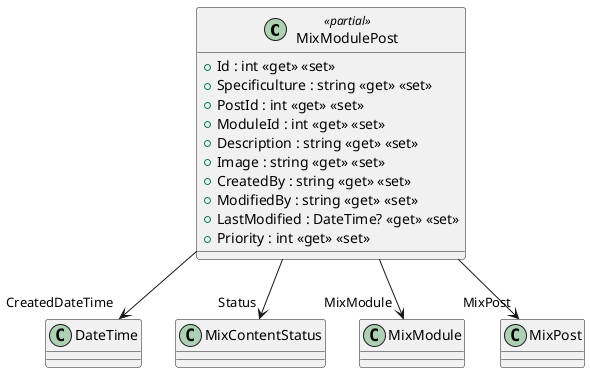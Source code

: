 @startuml
class MixModulePost <<partial>> {
    + Id : int <<get>> <<set>>
    + Specificulture : string <<get>> <<set>>
    + PostId : int <<get>> <<set>>
    + ModuleId : int <<get>> <<set>>
    + Description : string <<get>> <<set>>
    + Image : string <<get>> <<set>>
    + CreatedBy : string <<get>> <<set>>
    + ModifiedBy : string <<get>> <<set>>
    + LastModified : DateTime? <<get>> <<set>>
    + Priority : int <<get>> <<set>>
}
MixModulePost --> "CreatedDateTime" DateTime
MixModulePost --> "Status" MixContentStatus
MixModulePost --> "MixModule" MixModule
MixModulePost --> "MixPost" MixPost
@enduml
